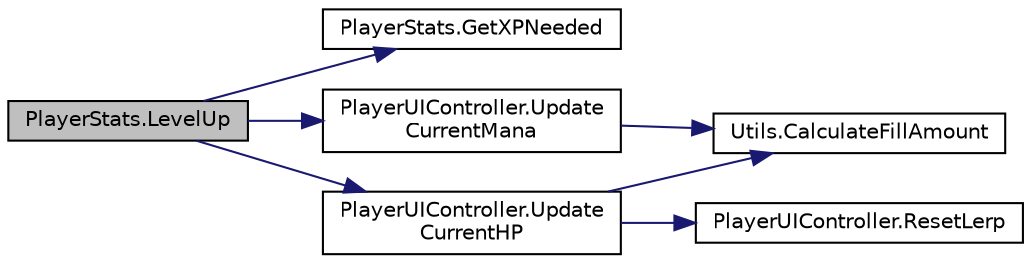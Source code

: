 digraph "PlayerStats.LevelUp"
{
 // INTERACTIVE_SVG=YES
 // LATEX_PDF_SIZE
  edge [fontname="Helvetica",fontsize="10",labelfontname="Helvetica",labelfontsize="10"];
  node [fontname="Helvetica",fontsize="10",shape=record];
  rankdir="LR";
  Node1 [label="PlayerStats.LevelUp",height=0.2,width=0.4,color="black", fillcolor="grey75", style="filled", fontcolor="black",tooltip="Called whenever the player levels up."];
  Node1 -> Node2 [color="midnightblue",fontsize="10",style="solid",fontname="Helvetica"];
  Node2 [label="PlayerStats.GetXPNeeded",height=0.2,width=0.4,color="black", fillcolor="white", style="filled",URL="$class_player_stats.html#aab2157e21bb713cc5d12a4b50e176ae6",tooltip=" "];
  Node1 -> Node3 [color="midnightblue",fontsize="10",style="solid",fontname="Helvetica"];
  Node3 [label="PlayerUIController.Update\lCurrentHP",height=0.2,width=0.4,color="black", fillcolor="white", style="filled",URL="$class_player_u_i_controller.html#aca577b724c1f3f2ed54ad1165a7842c2",tooltip="Sets the current HP value to the Image."];
  Node3 -> Node4 [color="midnightblue",fontsize="10",style="solid",fontname="Helvetica"];
  Node4 [label="Utils.CalculateFillAmount",height=0.2,width=0.4,color="black", fillcolor="white", style="filled",URL="$class_utils.html#a459472171f68c903c975020cc5b02fee",tooltip="Calculates the actual normalized fill amount for the image."];
  Node3 -> Node5 [color="midnightblue",fontsize="10",style="solid",fontname="Helvetica"];
  Node5 [label="PlayerUIController.ResetLerp",height=0.2,width=0.4,color="black", fillcolor="white", style="filled",URL="$class_player_u_i_controller.html#aaa62b1e4dc1ee6689adbc72b8dcb73d3",tooltip="When you heal HP, we will reset the lerped bar"];
  Node1 -> Node6 [color="midnightblue",fontsize="10",style="solid",fontname="Helvetica"];
  Node6 [label="PlayerUIController.Update\lCurrentMana",height=0.2,width=0.4,color="black", fillcolor="white", style="filled",URL="$class_player_u_i_controller.html#ac7bf7455ce00b144f6a1678e524819b2",tooltip="Sets the current MP value to the Image."];
  Node6 -> Node4 [color="midnightblue",fontsize="10",style="solid",fontname="Helvetica"];
}
